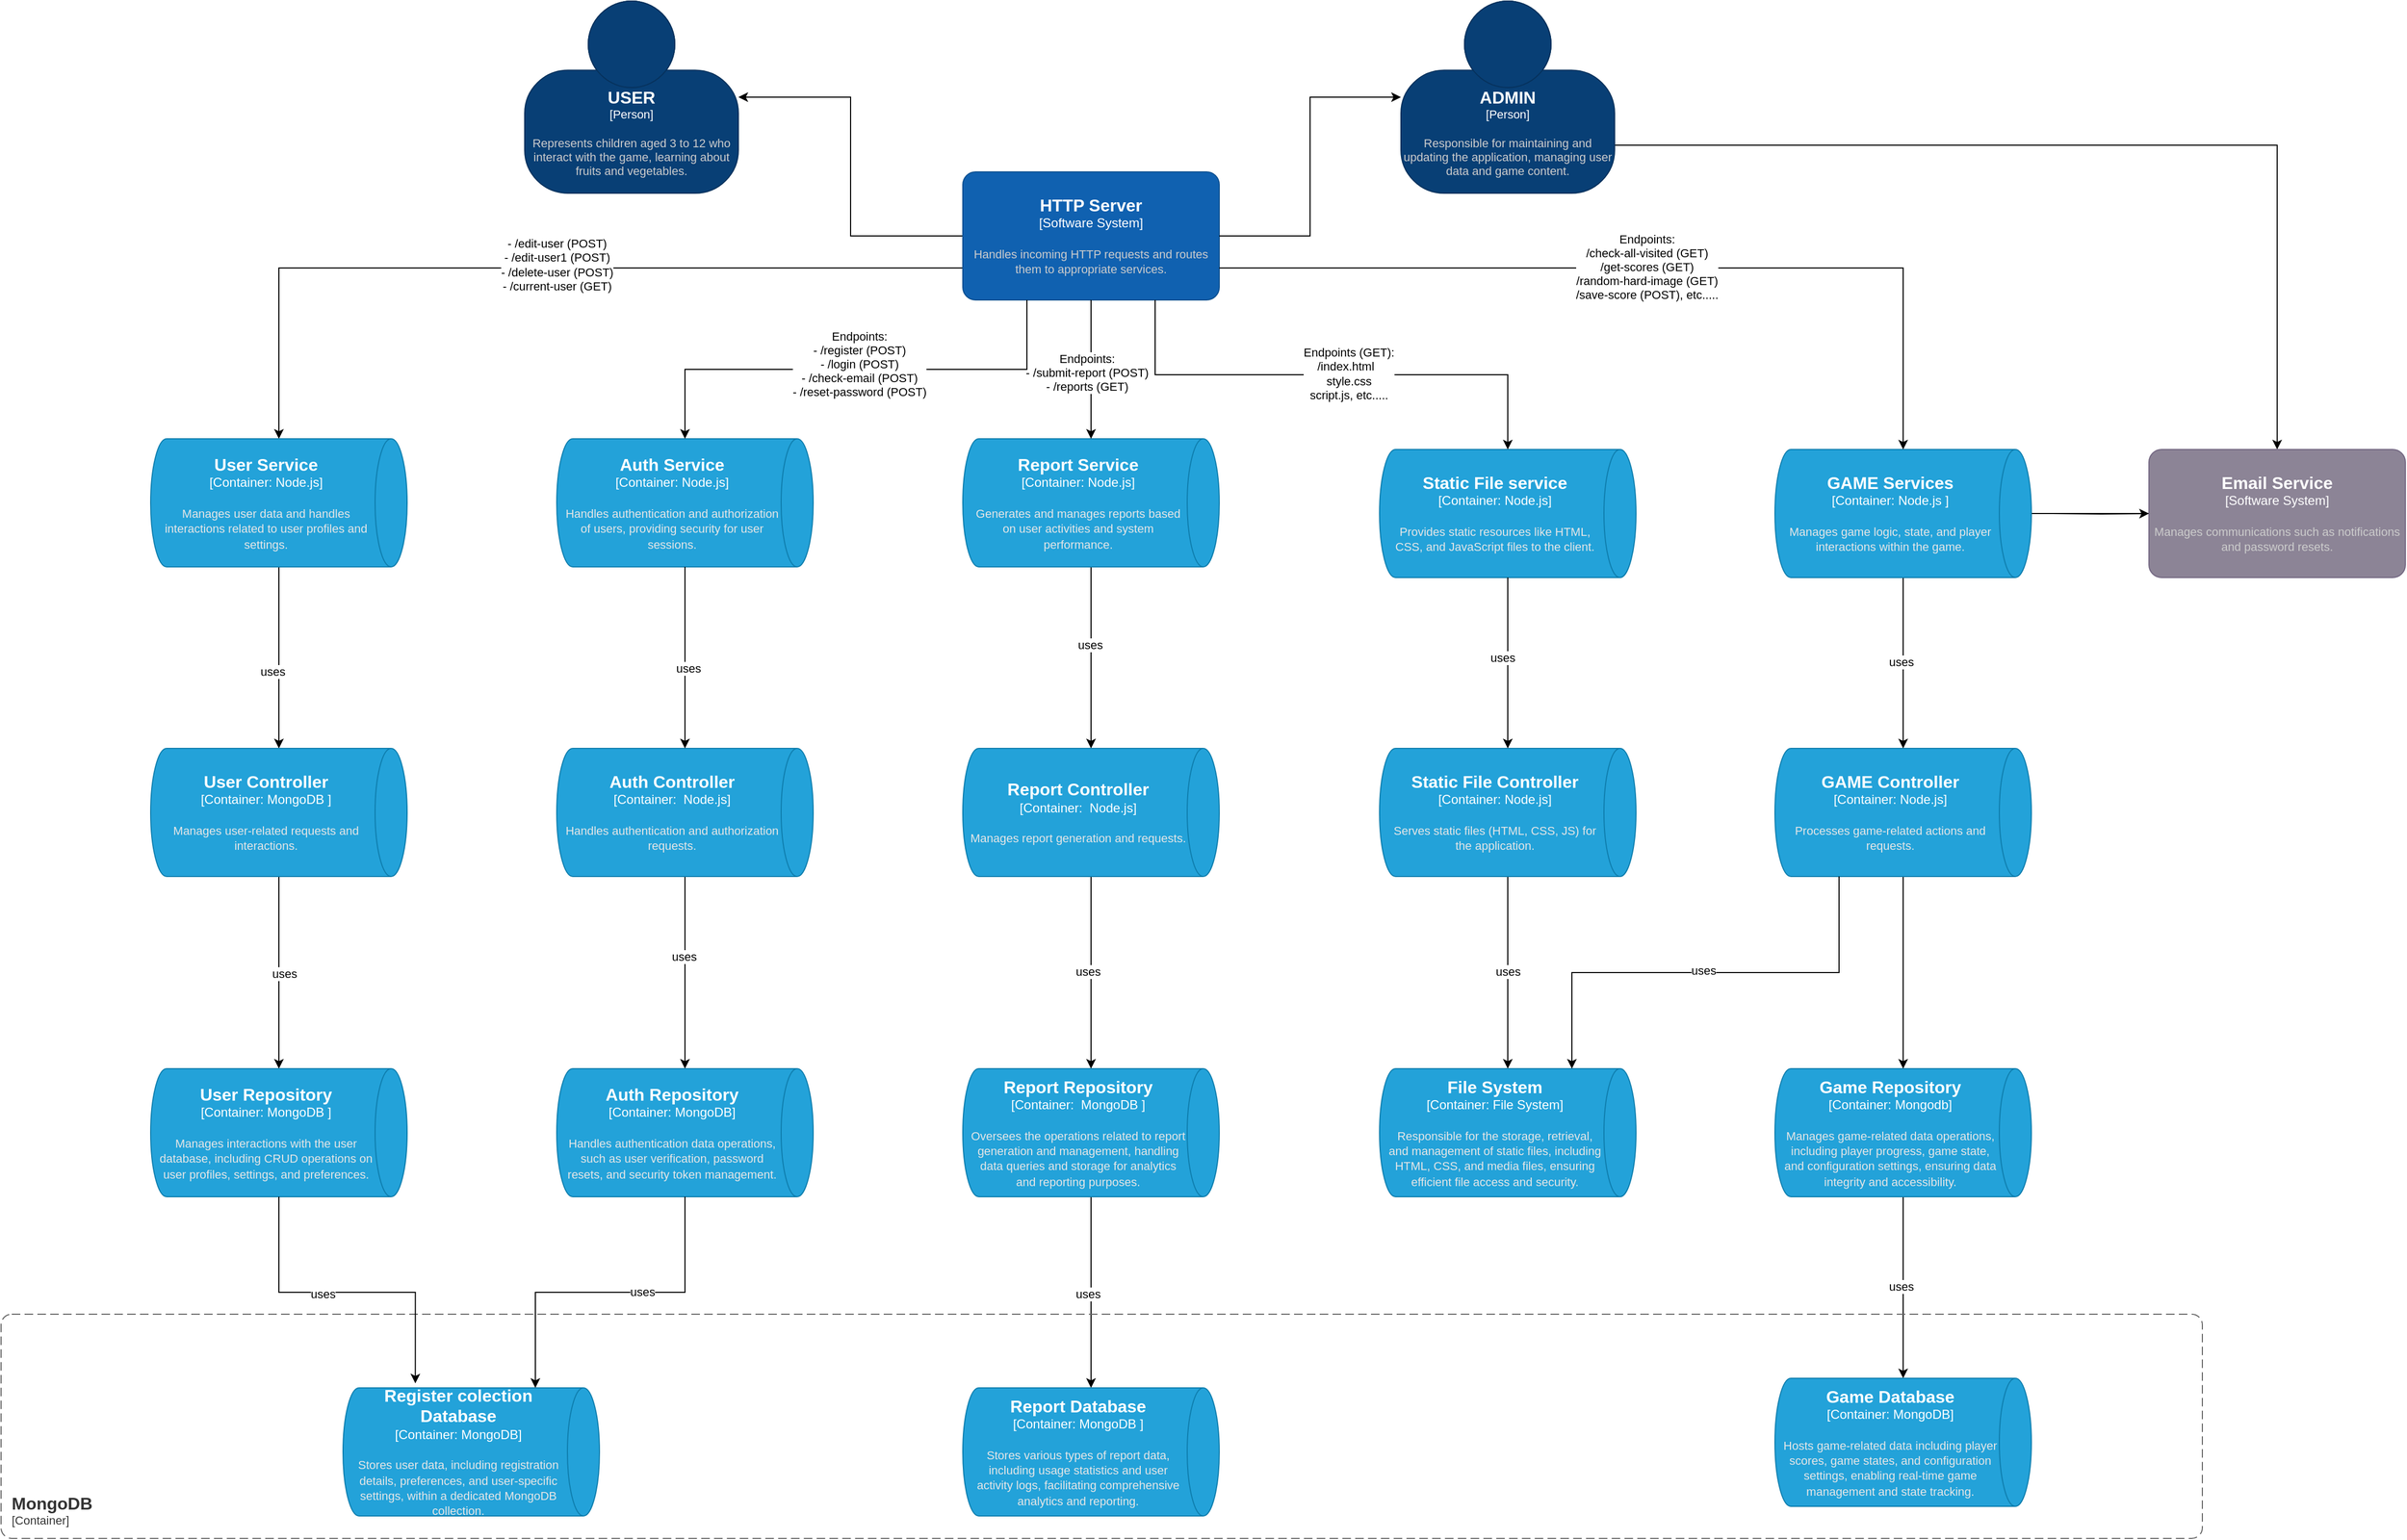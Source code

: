 <mxfile version="24.6.1" type="device">
  <diagram name="Pagină-1" id="3iCUhsSMw840FGTgLZ7g">
    <mxGraphModel dx="4279" dy="2742" grid="1" gridSize="10" guides="1" tooltips="1" connect="1" arrows="1" fold="1" page="1" pageScale="1" pageWidth="827" pageHeight="1169" math="0" shadow="0">
      <root>
        <mxCell id="0" />
        <mxCell id="1" parent="0" />
        <object placeholders="1" c4Name="USER" c4Type="Person" c4Description="Represents children aged 3 to 12 who interact with the game, learning about fruits and vegetables." label="&lt;font style=&quot;font-size: 16px&quot;&gt;&lt;b&gt;%c4Name%&lt;/b&gt;&lt;/font&gt;&lt;div&gt;[%c4Type%]&lt;/div&gt;&lt;br&gt;&lt;div&gt;&lt;font style=&quot;font-size: 11px&quot;&gt;&lt;font color=&quot;#cccccc&quot;&gt;%c4Description%&lt;/font&gt;&lt;/div&gt;" id="Gwj-TQvX0orhKE9pgoNE-1">
          <mxCell style="html=1;fontSize=11;dashed=0;whiteSpace=wrap;fillColor=#083F75;strokeColor=#06315C;fontColor=#ffffff;shape=mxgraph.c4.person2;align=center;metaEdit=1;points=[[0.5,0,0],[1,0.5,0],[1,0.75,0],[0.75,1,0],[0.5,1,0],[0.25,1,0],[0,0.75,0],[0,0.5,0]];resizable=0;" parent="1" vertex="1">
            <mxGeometry x="-430" y="-250" width="200" height="180" as="geometry" />
          </mxCell>
        </object>
        <mxCell id="Gwj-TQvX0orhKE9pgoNE-53" style="edgeStyle=orthogonalEdgeStyle;rounded=0;orthogonalLoop=1;jettySize=auto;html=1;exitX=1;exitY=0.75;exitDx=0;exitDy=0;exitPerimeter=0;" parent="1" source="Gwj-TQvX0orhKE9pgoNE-2" target="Gwj-TQvX0orhKE9pgoNE-7" edge="1">
          <mxGeometry relative="1" as="geometry" />
        </mxCell>
        <object placeholders="1" c4Name="ADMIN" c4Type="Person" c4Description="Responsible for maintaining and updating the application, managing user data and game content." label="&lt;font style=&quot;font-size: 16px&quot;&gt;&lt;b&gt;%c4Name%&lt;/b&gt;&lt;/font&gt;&lt;div&gt;[%c4Type%]&lt;/div&gt;&lt;br&gt;&lt;div&gt;&lt;font style=&quot;font-size: 11px&quot;&gt;&lt;font color=&quot;#cccccc&quot;&gt;%c4Description%&lt;/font&gt;&lt;/div&gt;" id="Gwj-TQvX0orhKE9pgoNE-2">
          <mxCell style="html=1;fontSize=11;dashed=0;whiteSpace=wrap;fillColor=#083F75;strokeColor=#06315C;fontColor=#ffffff;shape=mxgraph.c4.person2;align=center;metaEdit=1;points=[[0.5,0,0],[1,0.5,0],[1,0.75,0],[0.75,1,0],[0.5,1,0],[0.25,1,0],[0,0.75,0],[0,0.5,0]];resizable=0;" parent="1" vertex="1">
            <mxGeometry x="390" y="-250" width="200" height="180" as="geometry" />
          </mxCell>
        </object>
        <mxCell id="Gwj-TQvX0orhKE9pgoNE-5" style="edgeStyle=orthogonalEdgeStyle;rounded=0;orthogonalLoop=1;jettySize=auto;html=1;entryX=1;entryY=0.5;entryDx=0;entryDy=0;entryPerimeter=0;" parent="1" source="Gwj-TQvX0orhKE9pgoNE-3" target="Gwj-TQvX0orhKE9pgoNE-1" edge="1">
          <mxGeometry relative="1" as="geometry">
            <mxPoint x="-210" y="-120" as="targetPoint" />
          </mxGeometry>
        </mxCell>
        <mxCell id="Gwj-TQvX0orhKE9pgoNE-13" style="edgeStyle=orthogonalEdgeStyle;rounded=0;orthogonalLoop=1;jettySize=auto;html=1;exitX=0;exitY=0.75;exitDx=0;exitDy=0;exitPerimeter=0;" parent="1" source="Gwj-TQvX0orhKE9pgoNE-3" target="Gwj-TQvX0orhKE9pgoNE-9" edge="1">
          <mxGeometry relative="1" as="geometry" />
        </mxCell>
        <mxCell id="Gwj-TQvX0orhKE9pgoNE-42" value=" - /edit-user (POST)&lt;br/&gt;    - /edit-user1 (POST)&lt;br/&gt;    - /delete-user (POST)&lt;br/&gt;    - /current-user (GET)" style="edgeLabel;html=1;align=center;verticalAlign=middle;resizable=0;points=[];" parent="Gwj-TQvX0orhKE9pgoNE-13" vertex="1" connectable="0">
          <mxGeometry x="-0.053" y="-3" relative="1" as="geometry">
            <mxPoint x="-1" as="offset" />
          </mxGeometry>
        </mxCell>
        <object placeholders="1" c4Name=" HTTP Server " c4Type="Software System" c4Description="Handles incoming HTTP requests and routes them to appropriate services." label="&lt;font style=&quot;font-size: 16px&quot;&gt;&lt;b&gt;%c4Name%&lt;/b&gt;&lt;/font&gt;&lt;div&gt;[%c4Type%]&lt;/div&gt;&lt;br&gt;&lt;div&gt;&lt;font style=&quot;font-size: 11px&quot;&gt;&lt;font color=&quot;#cccccc&quot;&gt;%c4Description%&lt;/font&gt;&lt;/div&gt;" id="Gwj-TQvX0orhKE9pgoNE-3">
          <mxCell style="rounded=1;whiteSpace=wrap;html=1;labelBackgroundColor=none;fillColor=#1061B0;fontColor=#ffffff;align=center;arcSize=10;strokeColor=#0D5091;metaEdit=1;resizable=0;points=[[0.25,0,0],[0.5,0,0],[0.75,0,0],[1,0.25,0],[1,0.5,0],[1,0.75,0],[0.75,1,0],[0.5,1,0],[0.25,1,0],[0,0.75,0],[0,0.5,0],[0,0.25,0]];" parent="1" vertex="1">
            <mxGeometry x="-20" y="-90" width="240" height="120" as="geometry" />
          </mxCell>
        </object>
        <mxCell id="Gwj-TQvX0orhKE9pgoNE-6" style="edgeStyle=orthogonalEdgeStyle;rounded=0;orthogonalLoop=1;jettySize=auto;html=1;entryX=0;entryY=0.5;entryDx=0;entryDy=0;entryPerimeter=0;" parent="1" source="Gwj-TQvX0orhKE9pgoNE-3" target="Gwj-TQvX0orhKE9pgoNE-2" edge="1">
          <mxGeometry relative="1" as="geometry" />
        </mxCell>
        <mxCell id="fSiqTwHz6X-PTmbM0A5g-11" style="edgeStyle=orthogonalEdgeStyle;rounded=0;orthogonalLoop=1;jettySize=auto;html=1;" parent="1" source="Gwj-TQvX0orhKE9pgoNE-7" edge="1">
          <mxGeometry relative="1" as="geometry">
            <mxPoint x="960" y="230" as="targetPoint" />
          </mxGeometry>
        </mxCell>
        <object placeholders="1" c4Name=" Email Service" c4Type="Software System" c4Description="Manages communications such as notifications and password resets." label="&lt;font style=&quot;font-size: 16px&quot;&gt;&lt;b&gt;%c4Name%&lt;/b&gt;&lt;/font&gt;&lt;div&gt;[%c4Type%]&lt;/div&gt;&lt;br&gt;&lt;div&gt;&lt;font style=&quot;font-size: 11px&quot;&gt;&lt;font color=&quot;#cccccc&quot;&gt;%c4Description%&lt;/font&gt;&lt;/div&gt;" id="Gwj-TQvX0orhKE9pgoNE-7">
          <mxCell style="rounded=1;whiteSpace=wrap;html=1;labelBackgroundColor=none;fillColor=#8C8496;fontColor=#ffffff;align=center;arcSize=10;strokeColor=#736782;metaEdit=1;resizable=0;points=[[0.25,0,0],[0.5,0,0],[0.75,0,0],[1,0.25,0],[1,0.5,0],[1,0.75,0],[0.75,1,0],[0.5,1,0],[0.25,1,0],[0,0.75,0],[0,0.5,0],[0,0.25,0]];" parent="1" vertex="1">
            <mxGeometry x="1090" y="170" width="240" height="120" as="geometry" />
          </mxCell>
        </object>
        <object placeholders="1" c4Name="Auth Service" c4Type="Container" c4Technology="Node.js" c4Description="Handles authentication and authorization of users, providing security for user sessions." label="&lt;font style=&quot;font-size: 16px&quot;&gt;&lt;b&gt;%c4Name%&lt;/b&gt;&lt;/font&gt;&lt;div&gt;[%c4Type%:&amp;nbsp;%c4Technology%]&lt;/div&gt;&lt;br&gt;&lt;div&gt;&lt;font style=&quot;font-size: 11px&quot;&gt;&lt;font color=&quot;#E6E6E6&quot;&gt;%c4Description%&lt;/font&gt;&lt;/div&gt;" id="Gwj-TQvX0orhKE9pgoNE-8">
          <mxCell style="shape=cylinder3;size=15;direction=south;whiteSpace=wrap;html=1;boundedLbl=1;rounded=0;labelBackgroundColor=none;fillColor=#23A2D9;fontSize=12;fontColor=#ffffff;align=center;strokeColor=#0E7DAD;metaEdit=1;points=[[0.5,0,0],[1,0.25,0],[1,0.5,0],[1,0.75,0],[0.5,1,0],[0,0.75,0],[0,0.5,0],[0,0.25,0]];resizable=0;" parent="1" vertex="1">
            <mxGeometry x="-400" y="160" width="240" height="120" as="geometry" />
          </mxCell>
        </object>
        <mxCell id="Gwj-TQvX0orhKE9pgoNE-45" style="edgeStyle=orthogonalEdgeStyle;rounded=0;orthogonalLoop=1;jettySize=auto;html=1;exitX=1;exitY=0.5;exitDx=0;exitDy=0;exitPerimeter=0;" parent="1" source="Gwj-TQvX0orhKE9pgoNE-9" target="Gwj-TQvX0orhKE9pgoNE-10" edge="1">
          <mxGeometry relative="1" as="geometry" />
        </mxCell>
        <mxCell id="Gwj-TQvX0orhKE9pgoNE-57" value="uses" style="edgeLabel;html=1;align=center;verticalAlign=middle;resizable=0;points=[];" parent="Gwj-TQvX0orhKE9pgoNE-45" vertex="1" connectable="0">
          <mxGeometry x="0.153" y="-6" relative="1" as="geometry">
            <mxPoint as="offset" />
          </mxGeometry>
        </mxCell>
        <object placeholders="1" c4Name="User Service" c4Type="Container" c4Technology="Node.js" c4Description="Manages user data and handles interactions related to user profiles and settings." label="&lt;font style=&quot;font-size: 16px&quot;&gt;&lt;b&gt;%c4Name%&lt;/b&gt;&lt;/font&gt;&lt;div&gt;[%c4Type%:&amp;nbsp;%c4Technology%]&lt;/div&gt;&lt;br&gt;&lt;div&gt;&lt;font style=&quot;font-size: 11px&quot;&gt;&lt;font color=&quot;#E6E6E6&quot;&gt;%c4Description%&lt;/font&gt;&lt;/div&gt;" id="Gwj-TQvX0orhKE9pgoNE-9">
          <mxCell style="shape=cylinder3;size=15;direction=south;whiteSpace=wrap;html=1;boundedLbl=1;rounded=0;labelBackgroundColor=none;fillColor=#23A2D9;fontSize=12;fontColor=#ffffff;align=center;strokeColor=#0E7DAD;metaEdit=1;points=[[0.5,0,0],[1,0.25,0],[1,0.5,0],[1,0.75,0],[0.5,1,0],[0,0.75,0],[0,0.5,0],[0,0.25,0]];resizable=0;" parent="1" vertex="1">
            <mxGeometry x="-780" y="160" width="240" height="120" as="geometry" />
          </mxCell>
        </object>
        <mxCell id="Gwj-TQvX0orhKE9pgoNE-49" style="edgeStyle=orthogonalEdgeStyle;rounded=0;orthogonalLoop=1;jettySize=auto;html=1;exitX=1;exitY=0.5;exitDx=0;exitDy=0;exitPerimeter=0;" parent="1" source="Gwj-TQvX0orhKE9pgoNE-10" target="Gwj-TQvX0orhKE9pgoNE-18" edge="1">
          <mxGeometry relative="1" as="geometry" />
        </mxCell>
        <mxCell id="Gwj-TQvX0orhKE9pgoNE-61" value="uses" style="edgeLabel;html=1;align=center;verticalAlign=middle;resizable=0;points=[];" parent="Gwj-TQvX0orhKE9pgoNE-49" vertex="1" connectable="0">
          <mxGeometry x="-0.002" y="5" relative="1" as="geometry">
            <mxPoint y="1" as="offset" />
          </mxGeometry>
        </mxCell>
        <object placeholders="1" c4Name="User Controller " c4Type="Container" c4Technology="MongoDB " c4Description="Manages user-related requests and interactions." label="&lt;font style=&quot;font-size: 16px&quot;&gt;&lt;b&gt;%c4Name%&lt;/b&gt;&lt;/font&gt;&lt;div&gt;[%c4Type%:&amp;nbsp;%c4Technology%]&lt;/div&gt;&lt;br&gt;&lt;div&gt;&lt;font style=&quot;font-size: 11px&quot;&gt;&lt;font color=&quot;#E6E6E6&quot;&gt;%c4Description%&lt;/font&gt;&lt;/div&gt;" id="Gwj-TQvX0orhKE9pgoNE-10">
          <mxCell style="shape=cylinder3;size=15;direction=south;whiteSpace=wrap;html=1;boundedLbl=1;rounded=0;labelBackgroundColor=none;fillColor=#23A2D9;fontSize=12;fontColor=#ffffff;align=center;strokeColor=#0E7DAD;metaEdit=1;points=[[0.5,0,0],[1,0.25,0],[1,0.5,0],[1,0.75,0],[0.5,1,0],[0,0.75,0],[0,0.5,0],[0,0.25,0]];resizable=0;" parent="1" vertex="1">
            <mxGeometry x="-780" y="450" width="240" height="120" as="geometry" />
          </mxCell>
        </object>
        <mxCell id="Gwj-TQvX0orhKE9pgoNE-47" style="edgeStyle=orthogonalEdgeStyle;rounded=0;orthogonalLoop=1;jettySize=auto;html=1;exitX=1;exitY=0.5;exitDx=0;exitDy=0;exitPerimeter=0;" parent="1" source="Gwj-TQvX0orhKE9pgoNE-11" target="Gwj-TQvX0orhKE9pgoNE-21" edge="1">
          <mxGeometry relative="1" as="geometry" />
        </mxCell>
        <mxCell id="Gwj-TQvX0orhKE9pgoNE-59" value="uses" style="edgeLabel;html=1;align=center;verticalAlign=middle;resizable=0;points=[];" parent="Gwj-TQvX0orhKE9pgoNE-47" vertex="1" connectable="0">
          <mxGeometry x="-0.146" y="-1" relative="1" as="geometry">
            <mxPoint as="offset" />
          </mxGeometry>
        </mxCell>
        <object placeholders="1" c4Name="Report Service" c4Type="Container" c4Technology="Node.js" c4Description="Generates and manages reports based on user activities and system performance." label="&lt;font style=&quot;font-size: 16px&quot;&gt;&lt;b&gt;%c4Name%&lt;/b&gt;&lt;/font&gt;&lt;div&gt;[%c4Type%:&amp;nbsp;%c4Technology%]&lt;/div&gt;&lt;br&gt;&lt;div&gt;&lt;font style=&quot;font-size: 11px&quot;&gt;&lt;font color=&quot;#E6E6E6&quot;&gt;%c4Description%&lt;/font&gt;&lt;/div&gt;" id="Gwj-TQvX0orhKE9pgoNE-11">
          <mxCell style="shape=cylinder3;size=15;direction=south;whiteSpace=wrap;html=1;boundedLbl=1;rounded=0;labelBackgroundColor=none;fillColor=#23A2D9;fontSize=12;fontColor=#ffffff;align=center;strokeColor=#0E7DAD;metaEdit=1;points=[[0.5,0,0],[1,0.25,0],[1,0.5,0],[1,0.75,0],[0.5,1,0],[0,0.75,0],[0,0.5,0],[0,0.25,0]];resizable=0;" parent="1" vertex="1">
            <mxGeometry x="-20" y="160" width="240" height="120" as="geometry" />
          </mxCell>
        </object>
        <object placeholders="1" c4Name="Static File service" c4Type="Container" c4Technology="Node.js" c4Description="Provides static resources like HTML, CSS, and JavaScript files to the client." label="&lt;font style=&quot;font-size: 16px&quot;&gt;&lt;b&gt;%c4Name%&lt;/b&gt;&lt;/font&gt;&lt;div&gt;[%c4Type%:&amp;nbsp;%c4Technology%]&lt;/div&gt;&lt;br&gt;&lt;div&gt;&lt;font style=&quot;font-size: 11px&quot;&gt;&lt;font color=&quot;#E6E6E6&quot;&gt;%c4Description%&lt;/font&gt;&lt;/div&gt;" id="Gwj-TQvX0orhKE9pgoNE-12">
          <mxCell style="shape=cylinder3;size=15;direction=south;whiteSpace=wrap;html=1;boundedLbl=1;rounded=0;labelBackgroundColor=none;fillColor=#23A2D9;fontSize=12;fontColor=#ffffff;align=center;strokeColor=#0E7DAD;metaEdit=1;points=[[0.5,0,0],[1,0.25,0],[1,0.5,0],[1,0.75,0],[0.5,1,0],[0,0.75,0],[0,0.5,0],[0,0.25,0]];resizable=0;" parent="1" vertex="1">
            <mxGeometry x="370" y="170" width="240" height="120" as="geometry" />
          </mxCell>
        </object>
        <mxCell id="Gwj-TQvX0orhKE9pgoNE-14" style="edgeStyle=orthogonalEdgeStyle;rounded=0;orthogonalLoop=1;jettySize=auto;html=1;entryX=0;entryY=0.5;entryDx=0;entryDy=0;entryPerimeter=0;" parent="1" source="Gwj-TQvX0orhKE9pgoNE-3" target="Gwj-TQvX0orhKE9pgoNE-11" edge="1">
          <mxGeometry relative="1" as="geometry" />
        </mxCell>
        <mxCell id="Gwj-TQvX0orhKE9pgoNE-43" value="Endpoints:&lt;br/&gt;    - /submit-report (POST)&lt;br/&gt;    - /reports (GET)" style="edgeLabel;html=1;align=center;verticalAlign=middle;resizable=0;points=[];" parent="Gwj-TQvX0orhKE9pgoNE-14" vertex="1" connectable="0">
          <mxGeometry x="0.035" y="-4" relative="1" as="geometry">
            <mxPoint as="offset" />
          </mxGeometry>
        </mxCell>
        <mxCell id="Gwj-TQvX0orhKE9pgoNE-15" style="edgeStyle=orthogonalEdgeStyle;rounded=0;orthogonalLoop=1;jettySize=auto;html=1;exitX=0.75;exitY=1;exitDx=0;exitDy=0;exitPerimeter=0;entryX=0;entryY=0.5;entryDx=0;entryDy=0;entryPerimeter=0;" parent="1" source="Gwj-TQvX0orhKE9pgoNE-3" target="Gwj-TQvX0orhKE9pgoNE-12" edge="1">
          <mxGeometry relative="1" as="geometry" />
        </mxCell>
        <mxCell id="Gwj-TQvX0orhKE9pgoNE-44" value="Endpoints (GET):&lt;br&gt;&lt;div&gt;/index.html&amp;nbsp;&amp;nbsp;&lt;/div&gt;&lt;div&gt;style.css&lt;/div&gt;&lt;div&gt;script.js, etc.....&lt;/div&gt;" style="edgeLabel;html=1;align=center;verticalAlign=middle;resizable=0;points=[];" parent="Gwj-TQvX0orhKE9pgoNE-15" vertex="1" connectable="0">
          <mxGeometry x="0.069" y="-8" relative="1" as="geometry">
            <mxPoint y="-9" as="offset" />
          </mxGeometry>
        </mxCell>
        <mxCell id="Gwj-TQvX0orhKE9pgoNE-16" style="edgeStyle=orthogonalEdgeStyle;rounded=0;orthogonalLoop=1;jettySize=auto;html=1;exitX=0.25;exitY=1;exitDx=0;exitDy=0;exitPerimeter=0;entryX=0;entryY=0.5;entryDx=0;entryDy=0;entryPerimeter=0;" parent="1" source="Gwj-TQvX0orhKE9pgoNE-3" target="Gwj-TQvX0orhKE9pgoNE-8" edge="1">
          <mxGeometry relative="1" as="geometry" />
        </mxCell>
        <mxCell id="Gwj-TQvX0orhKE9pgoNE-40" value="Text" style="edgeLabel;html=1;align=center;verticalAlign=middle;resizable=0;points=[];" parent="Gwj-TQvX0orhKE9pgoNE-16" vertex="1" connectable="0">
          <mxGeometry x="-0.021" relative="1" as="geometry">
            <mxPoint as="offset" />
          </mxGeometry>
        </mxCell>
        <mxCell id="Gwj-TQvX0orhKE9pgoNE-41" value="Endpoints:&lt;br/&gt;    - /register (POST)&lt;br/&gt;    - /login (POST)&lt;br/&gt;    - /check-email (POST)&lt;br/&gt;    - /reset-password (POST)" style="edgeLabel;html=1;align=center;verticalAlign=middle;resizable=0;points=[];" parent="Gwj-TQvX0orhKE9pgoNE-16" vertex="1" connectable="0">
          <mxGeometry x="-0.013" y="-5" relative="1" as="geometry">
            <mxPoint as="offset" />
          </mxGeometry>
        </mxCell>
        <object placeholders="1" c4Name="User Repository  " c4Type="Container" c4Technology="MongoDB  " c4Description="Manages interactions with the user database, including CRUD operations on user profiles, settings, and preferences." label="&lt;font style=&quot;font-size: 16px&quot;&gt;&lt;b&gt;%c4Name%&lt;/b&gt;&lt;/font&gt;&lt;div&gt;[%c4Type%:&amp;nbsp;%c4Technology%]&lt;/div&gt;&lt;br&gt;&lt;div&gt;&lt;font style=&quot;font-size: 11px&quot;&gt;&lt;font color=&quot;#E6E6E6&quot;&gt;%c4Description%&lt;/font&gt;&lt;/div&gt;" id="Gwj-TQvX0orhKE9pgoNE-18">
          <mxCell style="shape=cylinder3;size=15;direction=south;whiteSpace=wrap;html=1;boundedLbl=1;rounded=0;labelBackgroundColor=none;fillColor=#23A2D9;fontSize=12;fontColor=#ffffff;align=center;strokeColor=#0E7DAD;metaEdit=1;points=[[0.5,0,0],[1,0.25,0],[1,0.5,0],[1,0.75,0],[0.5,1,0],[0,0.75,0],[0,0.5,0],[0,0.25,0]];resizable=0;" parent="1" vertex="1">
            <mxGeometry x="-780" y="750" width="240" height="120" as="geometry" />
          </mxCell>
        </object>
        <mxCell id="Gwj-TQvX0orhKE9pgoNE-52" style="edgeStyle=orthogonalEdgeStyle;rounded=0;orthogonalLoop=1;jettySize=auto;html=1;exitX=1;exitY=0.5;exitDx=0;exitDy=0;exitPerimeter=0;" parent="1" source="Gwj-TQvX0orhKE9pgoNE-20" target="Gwj-TQvX0orhKE9pgoNE-26" edge="1">
          <mxGeometry relative="1" as="geometry" />
        </mxCell>
        <mxCell id="Gwj-TQvX0orhKE9pgoNE-64" value="uses" style="edgeLabel;html=1;align=center;verticalAlign=middle;resizable=0;points=[];" parent="Gwj-TQvX0orhKE9pgoNE-52" vertex="1" connectable="0">
          <mxGeometry x="-0.022" relative="1" as="geometry">
            <mxPoint y="1" as="offset" />
          </mxGeometry>
        </mxCell>
        <object placeholders="1" c4Name="Static File Controller " c4Type="Container" c4Technology="Node.js" c4Description="Serves static files (HTML, CSS, JS) for the application." label="&lt;font style=&quot;font-size: 16px&quot;&gt;&lt;b&gt;%c4Name%&lt;/b&gt;&lt;/font&gt;&lt;div&gt;[%c4Type%:&amp;nbsp;%c4Technology%]&lt;/div&gt;&lt;br&gt;&lt;div&gt;&lt;font style=&quot;font-size: 11px&quot;&gt;&lt;font color=&quot;#E6E6E6&quot;&gt;%c4Description%&lt;/font&gt;&lt;/div&gt;" id="Gwj-TQvX0orhKE9pgoNE-20">
          <mxCell style="shape=cylinder3;size=15;direction=south;whiteSpace=wrap;html=1;boundedLbl=1;rounded=0;labelBackgroundColor=none;fillColor=#23A2D9;fontSize=12;fontColor=#ffffff;align=center;strokeColor=#0E7DAD;metaEdit=1;points=[[0.5,0,0],[1,0.25,0],[1,0.5,0],[1,0.75,0],[0.5,1,0],[0,0.75,0],[0,0.5,0],[0,0.25,0]];resizable=0;" parent="1" vertex="1">
            <mxGeometry x="370" y="450" width="240" height="120" as="geometry" />
          </mxCell>
        </object>
        <mxCell id="Gwj-TQvX0orhKE9pgoNE-51" style="edgeStyle=orthogonalEdgeStyle;rounded=0;orthogonalLoop=1;jettySize=auto;html=1;exitX=1;exitY=0.5;exitDx=0;exitDy=0;exitPerimeter=0;" parent="1" source="Gwj-TQvX0orhKE9pgoNE-21" target="Gwj-TQvX0orhKE9pgoNE-27" edge="1">
          <mxGeometry relative="1" as="geometry" />
        </mxCell>
        <mxCell id="Gwj-TQvX0orhKE9pgoNE-63" value="uses" style="edgeLabel;html=1;align=center;verticalAlign=middle;resizable=0;points=[];" parent="Gwj-TQvX0orhKE9pgoNE-51" vertex="1" connectable="0">
          <mxGeometry x="-0.022" y="-3" relative="1" as="geometry">
            <mxPoint y="1" as="offset" />
          </mxGeometry>
        </mxCell>
        <object placeholders="1" c4Name="Report Controller" c4Type="Container" c4Technology=" Node.js" c4Description="Manages report generation and requests." label="&lt;font style=&quot;font-size: 16px&quot;&gt;&lt;b&gt;%c4Name%&lt;/b&gt;&lt;/font&gt;&lt;div&gt;[%c4Type%:&amp;nbsp;%c4Technology%]&lt;/div&gt;&lt;br&gt;&lt;div&gt;&lt;font style=&quot;font-size: 11px&quot;&gt;&lt;font color=&quot;#E6E6E6&quot;&gt;%c4Description%&lt;/font&gt;&lt;/div&gt;" id="Gwj-TQvX0orhKE9pgoNE-21">
          <mxCell style="shape=cylinder3;size=15;direction=south;whiteSpace=wrap;html=1;boundedLbl=1;rounded=0;labelBackgroundColor=none;fillColor=#23A2D9;fontSize=12;fontColor=#ffffff;align=center;strokeColor=#0E7DAD;metaEdit=1;points=[[0.5,0,0],[1,0.25,0],[1,0.5,0],[1,0.75,0],[0.5,1,0],[0,0.75,0],[0,0.5,0],[0,0.25,0]];resizable=0;" parent="1" vertex="1">
            <mxGeometry x="-20" y="450" width="240" height="120" as="geometry" />
          </mxCell>
        </object>
        <mxCell id="Gwj-TQvX0orhKE9pgoNE-50" style="edgeStyle=orthogonalEdgeStyle;rounded=0;orthogonalLoop=1;jettySize=auto;html=1;exitX=1;exitY=0.5;exitDx=0;exitDy=0;exitPerimeter=0;" parent="1" source="Gwj-TQvX0orhKE9pgoNE-22" target="Gwj-TQvX0orhKE9pgoNE-28" edge="1">
          <mxGeometry relative="1" as="geometry" />
        </mxCell>
        <mxCell id="Gwj-TQvX0orhKE9pgoNE-62" value="uses" style="edgeLabel;html=1;align=center;verticalAlign=middle;resizable=0;points=[];" parent="Gwj-TQvX0orhKE9pgoNE-50" vertex="1" connectable="0">
          <mxGeometry x="-0.184" y="-1" relative="1" as="geometry">
            <mxPoint y="1" as="offset" />
          </mxGeometry>
        </mxCell>
        <object placeholders="1" c4Name="Auth Controller " c4Type="Container" c4Technology=" Node.js" c4Description="Handles authentication and authorization requests." label="&lt;font style=&quot;font-size: 16px&quot;&gt;&lt;b&gt;%c4Name%&lt;/b&gt;&lt;/font&gt;&lt;div&gt;[%c4Type%:&amp;nbsp;%c4Technology%]&lt;/div&gt;&lt;br&gt;&lt;div&gt;&lt;font style=&quot;font-size: 11px&quot;&gt;&lt;font color=&quot;#E6E6E6&quot;&gt;%c4Description%&lt;/font&gt;&lt;/div&gt;" id="Gwj-TQvX0orhKE9pgoNE-22">
          <mxCell style="shape=cylinder3;size=15;direction=south;whiteSpace=wrap;html=1;boundedLbl=1;rounded=0;labelBackgroundColor=none;fillColor=#23A2D9;fontSize=12;fontColor=#ffffff;align=center;strokeColor=#0E7DAD;metaEdit=1;points=[[0.5,0,0],[1,0.25,0],[1,0.5,0],[1,0.75,0],[0.5,1,0],[0,0.75,0],[0,0.5,0],[0,0.25,0]];resizable=0;" parent="1" vertex="1">
            <mxGeometry x="-400" y="450" width="240" height="120" as="geometry" />
          </mxCell>
        </object>
        <object placeholders="1" c4Name="Register colection Database " c4Type="Container" c4Technology="MongoDB" c4Description="Stores user data, including registration details, preferences, and user-specific settings, within a dedicated MongoDB collection." label="&lt;font style=&quot;font-size: 16px&quot;&gt;&lt;b&gt;%c4Name%&lt;/b&gt;&lt;/font&gt;&lt;div&gt;[%c4Type%:&amp;nbsp;%c4Technology%]&lt;/div&gt;&lt;br&gt;&lt;div&gt;&lt;font style=&quot;font-size: 11px&quot;&gt;&lt;font color=&quot;#E6E6E6&quot;&gt;%c4Description%&lt;/font&gt;&lt;/div&gt;" id="Gwj-TQvX0orhKE9pgoNE-25">
          <mxCell style="shape=cylinder3;size=15;direction=south;whiteSpace=wrap;html=1;boundedLbl=1;rounded=0;labelBackgroundColor=none;fillColor=#23A2D9;fontSize=12;fontColor=#ffffff;align=center;strokeColor=#0E7DAD;metaEdit=1;points=[[0.5,0,0],[1,0.25,0],[1,0.5,0],[1,0.75,0],[0.5,1,0],[0,0.75,0],[0,0.5,0],[0,0.25,0]];resizable=0;" parent="1" vertex="1">
            <mxGeometry x="-600" y="1049" width="240" height="120" as="geometry" />
          </mxCell>
        </object>
        <object placeholders="1" c4Name="File  System  " c4Type="Container" c4Technology="File System" c4Description="Responsible for the storage, retrieval, and management of static files, including HTML, CSS, and media files, ensuring efficient file access and security. " label="&lt;font style=&quot;font-size: 16px&quot;&gt;&lt;b&gt;%c4Name%&lt;/b&gt;&lt;/font&gt;&lt;div&gt;[%c4Type%:&amp;nbsp;%c4Technology%]&lt;/div&gt;&lt;br&gt;&lt;div&gt;&lt;font style=&quot;font-size: 11px&quot;&gt;&lt;font color=&quot;#E6E6E6&quot;&gt;%c4Description%&lt;/font&gt;&lt;/div&gt;" id="Gwj-TQvX0orhKE9pgoNE-26">
          <mxCell style="shape=cylinder3;size=15;direction=south;whiteSpace=wrap;html=1;boundedLbl=1;rounded=0;labelBackgroundColor=none;fillColor=#23A2D9;fontSize=12;fontColor=#ffffff;align=center;strokeColor=#0E7DAD;metaEdit=1;points=[[0.5,0,0],[1,0.25,0],[1,0.5,0],[1,0.75,0],[0.5,1,0],[0,0.75,0],[0,0.5,0],[0,0.25,0]];resizable=0;" parent="1" vertex="1">
            <mxGeometry x="370" y="750" width="240" height="120" as="geometry" />
          </mxCell>
        </object>
        <mxCell id="Gwj-TQvX0orhKE9pgoNE-56" style="edgeStyle=orthogonalEdgeStyle;rounded=0;orthogonalLoop=1;jettySize=auto;html=1;exitX=1;exitY=0.5;exitDx=0;exitDy=0;exitPerimeter=0;" parent="1" source="Gwj-TQvX0orhKE9pgoNE-27" target="Gwj-TQvX0orhKE9pgoNE-29" edge="1">
          <mxGeometry relative="1" as="geometry" />
        </mxCell>
        <mxCell id="Gwj-TQvX0orhKE9pgoNE-67" value="uses" style="edgeLabel;html=1;align=center;verticalAlign=middle;resizable=0;points=[];" parent="Gwj-TQvX0orhKE9pgoNE-56" vertex="1" connectable="0">
          <mxGeometry x="0.004" y="-3" relative="1" as="geometry">
            <mxPoint y="1" as="offset" />
          </mxGeometry>
        </mxCell>
        <object placeholders="1" c4Name="Report Repository " c4Type="Container" c4Technology=" MongoDB  " c4Description="Oversees the operations related to report generation and management, handling data queries and storage for analytics and reporting purposes." label="&lt;font style=&quot;font-size: 16px&quot;&gt;&lt;b&gt;%c4Name%&lt;/b&gt;&lt;/font&gt;&lt;div&gt;[%c4Type%:&amp;nbsp;%c4Technology%]&lt;/div&gt;&lt;br&gt;&lt;div&gt;&lt;font style=&quot;font-size: 11px&quot;&gt;&lt;font color=&quot;#E6E6E6&quot;&gt;%c4Description%&lt;/font&gt;&lt;/div&gt;" id="Gwj-TQvX0orhKE9pgoNE-27">
          <mxCell style="shape=cylinder3;size=15;direction=south;whiteSpace=wrap;html=1;boundedLbl=1;rounded=0;labelBackgroundColor=none;fillColor=#23A2D9;fontSize=12;fontColor=#ffffff;align=center;strokeColor=#0E7DAD;metaEdit=1;points=[[0.5,0,0],[1,0.25,0],[1,0.5,0],[1,0.75,0],[0.5,1,0],[0,0.75,0],[0,0.5,0],[0,0.25,0]];resizable=0;" parent="1" vertex="1">
            <mxGeometry x="-20" y="750" width="240" height="120" as="geometry" />
          </mxCell>
        </object>
        <object placeholders="1" c4Name=" Auth Repository " c4Type="Container" c4Technology="MongoDB" c4Description="Handles authentication data operations, such as user verification, password resets, and security token management." label="&lt;font style=&quot;font-size: 16px&quot;&gt;&lt;b&gt;%c4Name%&lt;/b&gt;&lt;/font&gt;&lt;div&gt;[%c4Type%:&amp;nbsp;%c4Technology%]&lt;/div&gt;&lt;br&gt;&lt;div&gt;&lt;font style=&quot;font-size: 11px&quot;&gt;&lt;font color=&quot;#E6E6E6&quot;&gt;%c4Description%&lt;/font&gt;&lt;/div&gt;" id="Gwj-TQvX0orhKE9pgoNE-28">
          <mxCell style="shape=cylinder3;size=15;direction=south;whiteSpace=wrap;html=1;boundedLbl=1;rounded=0;labelBackgroundColor=none;fillColor=#23A2D9;fontSize=12;fontColor=#ffffff;align=center;strokeColor=#0E7DAD;metaEdit=1;points=[[0.5,0,0],[1,0.25,0],[1,0.5,0],[1,0.75,0],[0.5,1,0],[0,0.75,0],[0,0.5,0],[0,0.25,0]];resizable=0;" parent="1" vertex="1">
            <mxGeometry x="-400" y="750" width="240" height="120" as="geometry" />
          </mxCell>
        </object>
        <object placeholders="1" c4Name=" Report Database&#xa;" c4Type="Container" c4Technology="MongoDB " c4Description="Stores various types of report data, including usage statistics and user activity logs, facilitating comprehensive analytics and reporting." label="&lt;font style=&quot;font-size: 16px&quot;&gt;&lt;b&gt;%c4Name%&lt;/b&gt;&lt;/font&gt;&lt;div&gt;[%c4Type%:&amp;nbsp;%c4Technology%]&lt;/div&gt;&lt;br&gt;&lt;div&gt;&lt;font style=&quot;font-size: 11px&quot;&gt;&lt;font color=&quot;#E6E6E6&quot;&gt;%c4Description%&lt;/font&gt;&lt;/div&gt;" id="Gwj-TQvX0orhKE9pgoNE-29">
          <mxCell style="shape=cylinder3;size=15;direction=south;whiteSpace=wrap;html=1;boundedLbl=1;rounded=0;labelBackgroundColor=none;fillColor=#23A2D9;fontSize=12;fontColor=#ffffff;align=center;strokeColor=#0E7DAD;metaEdit=1;points=[[0.5,0,0],[1,0.25,0],[1,0.5,0],[1,0.75,0],[0.5,1,0],[0,0.75,0],[0,0.5,0],[0,0.25,0]];resizable=0;" parent="1" vertex="1">
            <mxGeometry x="-20" y="1049" width="240" height="120" as="geometry" />
          </mxCell>
        </object>
        <mxCell id="Gwj-TQvX0orhKE9pgoNE-46" style="edgeStyle=orthogonalEdgeStyle;rounded=0;orthogonalLoop=1;jettySize=auto;html=1;exitX=1;exitY=0.5;exitDx=0;exitDy=0;exitPerimeter=0;entryX=0;entryY=0.5;entryDx=0;entryDy=0;entryPerimeter=0;" parent="1" source="Gwj-TQvX0orhKE9pgoNE-8" target="Gwj-TQvX0orhKE9pgoNE-22" edge="1">
          <mxGeometry relative="1" as="geometry" />
        </mxCell>
        <mxCell id="Gwj-TQvX0orhKE9pgoNE-58" value="uses" style="edgeLabel;html=1;align=center;verticalAlign=middle;resizable=0;points=[];" parent="Gwj-TQvX0orhKE9pgoNE-46" vertex="1" connectable="0">
          <mxGeometry x="0.11" y="3" relative="1" as="geometry">
            <mxPoint as="offset" />
          </mxGeometry>
        </mxCell>
        <mxCell id="Gwj-TQvX0orhKE9pgoNE-48" style="edgeStyle=orthogonalEdgeStyle;rounded=0;orthogonalLoop=1;jettySize=auto;html=1;exitX=1;exitY=0.5;exitDx=0;exitDy=0;exitPerimeter=0;entryX=0;entryY=0.5;entryDx=0;entryDy=0;entryPerimeter=0;" parent="1" source="Gwj-TQvX0orhKE9pgoNE-12" target="Gwj-TQvX0orhKE9pgoNE-20" edge="1">
          <mxGeometry relative="1" as="geometry" />
        </mxCell>
        <mxCell id="Gwj-TQvX0orhKE9pgoNE-60" value="uses" style="edgeLabel;html=1;align=center;verticalAlign=middle;resizable=0;points=[];" parent="Gwj-TQvX0orhKE9pgoNE-48" vertex="1" connectable="0">
          <mxGeometry x="-0.082" y="-5" relative="1" as="geometry">
            <mxPoint y="1" as="offset" />
          </mxGeometry>
        </mxCell>
        <mxCell id="fSiqTwHz6X-PTmbM0A5g-2" style="edgeStyle=orthogonalEdgeStyle;rounded=0;orthogonalLoop=1;jettySize=auto;html=1;" parent="1" source="fnKsoduVbZOKfqVFaeze-1" target="fSiqTwHz6X-PTmbM0A5g-1" edge="1">
          <mxGeometry relative="1" as="geometry" />
        </mxCell>
        <mxCell id="fSiqTwHz6X-PTmbM0A5g-5" value="uses" style="edgeLabel;html=1;align=center;verticalAlign=middle;resizable=0;points=[];" parent="fSiqTwHz6X-PTmbM0A5g-2" vertex="1" connectable="0">
          <mxGeometry x="-0.016" y="-2" relative="1" as="geometry">
            <mxPoint as="offset" />
          </mxGeometry>
        </mxCell>
        <object placeholders="1" c4Name="Game Repository" c4Type="Container" c4Technology="Mongodb" c4Description="Manages game-related data operations, including player progress, game state, and configuration settings, ensuring data integrity and accessibility." label="&lt;font style=&quot;font-size: 16px&quot;&gt;&lt;b&gt;%c4Name%&lt;/b&gt;&lt;/font&gt;&lt;div&gt;[%c4Type%:&amp;nbsp;%c4Technology%]&lt;/div&gt;&lt;br&gt;&lt;div&gt;&lt;font style=&quot;font-size: 11px&quot;&gt;&lt;font color=&quot;#E6E6E6&quot;&gt;%c4Description%&lt;/font&gt;&lt;/div&gt;" id="fnKsoduVbZOKfqVFaeze-1">
          <mxCell style="shape=cylinder3;size=15;direction=south;whiteSpace=wrap;html=1;boundedLbl=1;rounded=0;labelBackgroundColor=none;fillColor=#23A2D9;fontSize=12;fontColor=#ffffff;align=center;strokeColor=#0E7DAD;metaEdit=1;points=[[0.5,0,0],[1,0.25,0],[1,0.5,0],[1,0.75,0],[0.5,1,0],[0,0.75,0],[0,0.5,0],[0,0.25,0]];resizable=0;" parent="1" vertex="1">
            <mxGeometry x="740" y="750" width="240" height="120" as="geometry" />
          </mxCell>
        </object>
        <mxCell id="fnKsoduVbZOKfqVFaeze-8" style="edgeStyle=orthogonalEdgeStyle;rounded=0;orthogonalLoop=1;jettySize=auto;html=1;" parent="1" source="fnKsoduVbZOKfqVFaeze-2" target="fnKsoduVbZOKfqVFaeze-1" edge="1">
          <mxGeometry relative="1" as="geometry" />
        </mxCell>
        <object placeholders="1" c4Name="GAME Controller " c4Type="Container" c4Technology="Node.js" c4Description="Processes game-related actions and requests." label="&lt;font style=&quot;font-size: 16px&quot;&gt;&lt;b&gt;%c4Name%&lt;/b&gt;&lt;/font&gt;&lt;div&gt;[%c4Type%:&amp;nbsp;%c4Technology%]&lt;/div&gt;&lt;br&gt;&lt;div&gt;&lt;font style=&quot;font-size: 11px&quot;&gt;&lt;font color=&quot;#E6E6E6&quot;&gt;%c4Description%&lt;/font&gt;&lt;/div&gt;" id="fnKsoduVbZOKfqVFaeze-2">
          <mxCell style="shape=cylinder3;size=15;direction=south;whiteSpace=wrap;html=1;boundedLbl=1;rounded=0;labelBackgroundColor=none;fillColor=#23A2D9;fontSize=12;fontColor=#ffffff;align=center;strokeColor=#0E7DAD;metaEdit=1;points=[[0.5,0,0],[1,0.25,0],[1,0.5,0],[1,0.75,0],[0.5,1,0],[0,0.75,0],[0,0.5,0],[0,0.25,0]];resizable=0;" parent="1" vertex="1">
            <mxGeometry x="740" y="450" width="240" height="120" as="geometry" />
          </mxCell>
        </object>
        <mxCell id="fnKsoduVbZOKfqVFaeze-6" style="edgeStyle=orthogonalEdgeStyle;rounded=0;orthogonalLoop=1;jettySize=auto;html=1;" parent="1" source="fnKsoduVbZOKfqVFaeze-3" target="fnKsoduVbZOKfqVFaeze-2" edge="1">
          <mxGeometry relative="1" as="geometry" />
        </mxCell>
        <mxCell id="fnKsoduVbZOKfqVFaeze-7" value="uses" style="edgeLabel;html=1;align=center;verticalAlign=middle;resizable=0;points=[];" parent="fnKsoduVbZOKfqVFaeze-6" vertex="1" connectable="0">
          <mxGeometry x="-0.022" y="-2" relative="1" as="geometry">
            <mxPoint y="1" as="offset" />
          </mxGeometry>
        </mxCell>
        <mxCell id="fSiqTwHz6X-PTmbM0A5g-10" style="edgeStyle=orthogonalEdgeStyle;rounded=0;orthogonalLoop=1;jettySize=auto;html=1;" parent="1" target="Gwj-TQvX0orhKE9pgoNE-7" edge="1">
          <mxGeometry relative="1" as="geometry">
            <mxPoint x="1000" y="230" as="sourcePoint" />
          </mxGeometry>
        </mxCell>
        <object placeholders="1" c4Name="GAME Services" c4Type="Container" c4Technology="Node.js " c4Description="Manages game logic, state, and player interactions within the game." label="&lt;font style=&quot;font-size: 16px&quot;&gt;&lt;b&gt;%c4Name%&lt;/b&gt;&lt;/font&gt;&lt;div&gt;[%c4Type%:&amp;nbsp;%c4Technology%]&lt;/div&gt;&lt;br&gt;&lt;div&gt;&lt;font style=&quot;font-size: 11px&quot;&gt;&lt;font color=&quot;#E6E6E6&quot;&gt;%c4Description%&lt;/font&gt;&lt;/div&gt;" id="fnKsoduVbZOKfqVFaeze-3">
          <mxCell style="shape=cylinder3;size=15;direction=south;whiteSpace=wrap;html=1;boundedLbl=1;rounded=0;labelBackgroundColor=none;fillColor=#23A2D9;fontSize=12;fontColor=#ffffff;align=center;strokeColor=#0E7DAD;metaEdit=1;points=[[0.5,0,0],[1,0.25,0],[1,0.5,0],[1,0.75,0],[0.5,1,0],[0,0.75,0],[0,0.5,0],[0,0.25,0]];resizable=0;" parent="1" vertex="1">
            <mxGeometry x="740" y="170" width="240" height="120" as="geometry" />
          </mxCell>
        </object>
        <mxCell id="fnKsoduVbZOKfqVFaeze-5" style="edgeStyle=orthogonalEdgeStyle;rounded=0;orthogonalLoop=1;jettySize=auto;html=1;exitX=1;exitY=0.75;exitDx=0;exitDy=0;exitPerimeter=0;entryX=0;entryY=0.5;entryDx=0;entryDy=0;entryPerimeter=0;" parent="1" source="Gwj-TQvX0orhKE9pgoNE-3" target="fnKsoduVbZOKfqVFaeze-3" edge="1">
          <mxGeometry relative="1" as="geometry" />
        </mxCell>
        <mxCell id="fSiqTwHz6X-PTmbM0A5g-12" value="&lt;div&gt;Endpoints:&lt;/div&gt;&lt;div&gt;/check-all-visited (GET)&lt;/div&gt;&lt;div&gt;/get-scores (GET)&lt;/div&gt;&lt;div&gt;/random-hard-image (GET)&lt;/div&gt;&lt;div&gt;/save-score (POST), etc.....&lt;/div&gt;" style="edgeLabel;html=1;align=center;verticalAlign=middle;resizable=0;points=[];" parent="fnKsoduVbZOKfqVFaeze-5" vertex="1" connectable="0">
          <mxGeometry x="-0.012" y="1" relative="1" as="geometry">
            <mxPoint as="offset" />
          </mxGeometry>
        </mxCell>
        <object placeholders="1" c4Name="Game Database" c4Type="Container" c4Technology="MongoDB" c4Description="Hosts game-related data including player scores, game states, and configuration settings, enabling real-time game management and state tracking." label="&lt;font style=&quot;font-size: 16px&quot;&gt;&lt;b&gt;%c4Name%&lt;/b&gt;&lt;/font&gt;&lt;div&gt;[%c4Type%:&amp;nbsp;%c4Technology%]&lt;/div&gt;&lt;br&gt;&lt;div&gt;&lt;font style=&quot;font-size: 11px&quot;&gt;&lt;font color=&quot;#E6E6E6&quot;&gt;%c4Description%&lt;/font&gt;&lt;/div&gt;" id="fSiqTwHz6X-PTmbM0A5g-1">
          <mxCell style="shape=cylinder3;size=15;direction=south;whiteSpace=wrap;html=1;boundedLbl=1;rounded=0;labelBackgroundColor=none;fillColor=#23A2D9;fontSize=12;fontColor=#ffffff;align=center;strokeColor=#0E7DAD;metaEdit=1;points=[[0.5,0,0],[1,0.25,0],[1,0.5,0],[1,0.75,0],[0.5,1,0],[0,0.75,0],[0,0.5,0],[0,0.25,0]];resizable=0;" parent="1" vertex="1">
            <mxGeometry x="740" y="1040" width="240" height="120" as="geometry" />
          </mxCell>
        </object>
        <mxCell id="fSiqTwHz6X-PTmbM0A5g-3" style="edgeStyle=orthogonalEdgeStyle;rounded=0;orthogonalLoop=1;jettySize=auto;html=1;exitX=1;exitY=0.75;exitDx=0;exitDy=0;exitPerimeter=0;entryX=0;entryY=0.25;entryDx=0;entryDy=0;entryPerimeter=0;" parent="1" source="fnKsoduVbZOKfqVFaeze-2" target="Gwj-TQvX0orhKE9pgoNE-26" edge="1">
          <mxGeometry relative="1" as="geometry" />
        </mxCell>
        <mxCell id="fSiqTwHz6X-PTmbM0A5g-4" value="uses" style="edgeLabel;html=1;align=center;verticalAlign=middle;resizable=0;points=[];" parent="fSiqTwHz6X-PTmbM0A5g-3" vertex="1" connectable="0">
          <mxGeometry x="0.009" y="-2" relative="1" as="geometry">
            <mxPoint as="offset" />
          </mxGeometry>
        </mxCell>
        <object placeholders="1" c4Name="MongoDB" c4Type="ContainerScopeBoundary" c4Application="Container" label="&lt;font style=&quot;font-size: 16px&quot;&gt;&lt;b&gt;&lt;div style=&quot;text-align: left&quot;&gt;%c4Name%&lt;/div&gt;&lt;/b&gt;&lt;/font&gt;&lt;div style=&quot;text-align: left&quot;&gt;[%c4Application%]&lt;/div&gt;" id="fSiqTwHz6X-PTmbM0A5g-9">
          <mxCell style="rounded=1;fontSize=11;whiteSpace=wrap;html=1;dashed=1;arcSize=20;fillColor=none;strokeColor=#666666;fontColor=#333333;labelBackgroundColor=none;align=left;verticalAlign=bottom;labelBorderColor=none;spacingTop=0;spacing=10;dashPattern=8 4;metaEdit=1;rotatable=0;perimeter=rectanglePerimeter;noLabel=0;labelPadding=0;allowArrows=0;connectable=0;expand=0;recursiveResize=0;editable=1;pointerEvents=0;absoluteArcSize=1;points=[[0.25,0,0],[0.5,0,0],[0.75,0,0],[1,0.25,0],[1,0.5,0],[1,0.75,0],[0.75,1,0],[0.5,1,0],[0.25,1,0],[0,0.75,0],[0,0.5,0],[0,0.25,0]];" parent="1" vertex="1">
            <mxGeometry x="-920" y="980" width="2060" height="210" as="geometry" />
          </mxCell>
        </object>
        <mxCell id="08RQwJTGB2trGOZui9sp-2" style="edgeStyle=orthogonalEdgeStyle;rounded=0;orthogonalLoop=1;jettySize=auto;html=1;entryX=-0.035;entryY=0.718;entryDx=0;entryDy=0;entryPerimeter=0;" parent="1" source="Gwj-TQvX0orhKE9pgoNE-18" target="Gwj-TQvX0orhKE9pgoNE-25" edge="1">
          <mxGeometry relative="1" as="geometry" />
        </mxCell>
        <mxCell id="08RQwJTGB2trGOZui9sp-5" value="uses" style="edgeLabel;html=1;align=center;verticalAlign=middle;resizable=0;points=[];" parent="08RQwJTGB2trGOZui9sp-2" vertex="1" connectable="0">
          <mxGeometry x="-0.141" y="-1" relative="1" as="geometry">
            <mxPoint as="offset" />
          </mxGeometry>
        </mxCell>
        <mxCell id="08RQwJTGB2trGOZui9sp-3" style="edgeStyle=orthogonalEdgeStyle;rounded=0;orthogonalLoop=1;jettySize=auto;html=1;entryX=0;entryY=0.25;entryDx=0;entryDy=0;entryPerimeter=0;" parent="1" source="Gwj-TQvX0orhKE9pgoNE-28" target="Gwj-TQvX0orhKE9pgoNE-25" edge="1">
          <mxGeometry relative="1" as="geometry" />
        </mxCell>
        <mxCell id="08RQwJTGB2trGOZui9sp-4" value="uses" style="edgeLabel;html=1;align=center;verticalAlign=middle;resizable=0;points=[];" parent="08RQwJTGB2trGOZui9sp-3" vertex="1" connectable="0">
          <mxGeometry x="-0.184" y="-1" relative="1" as="geometry">
            <mxPoint as="offset" />
          </mxGeometry>
        </mxCell>
      </root>
    </mxGraphModel>
  </diagram>
</mxfile>
